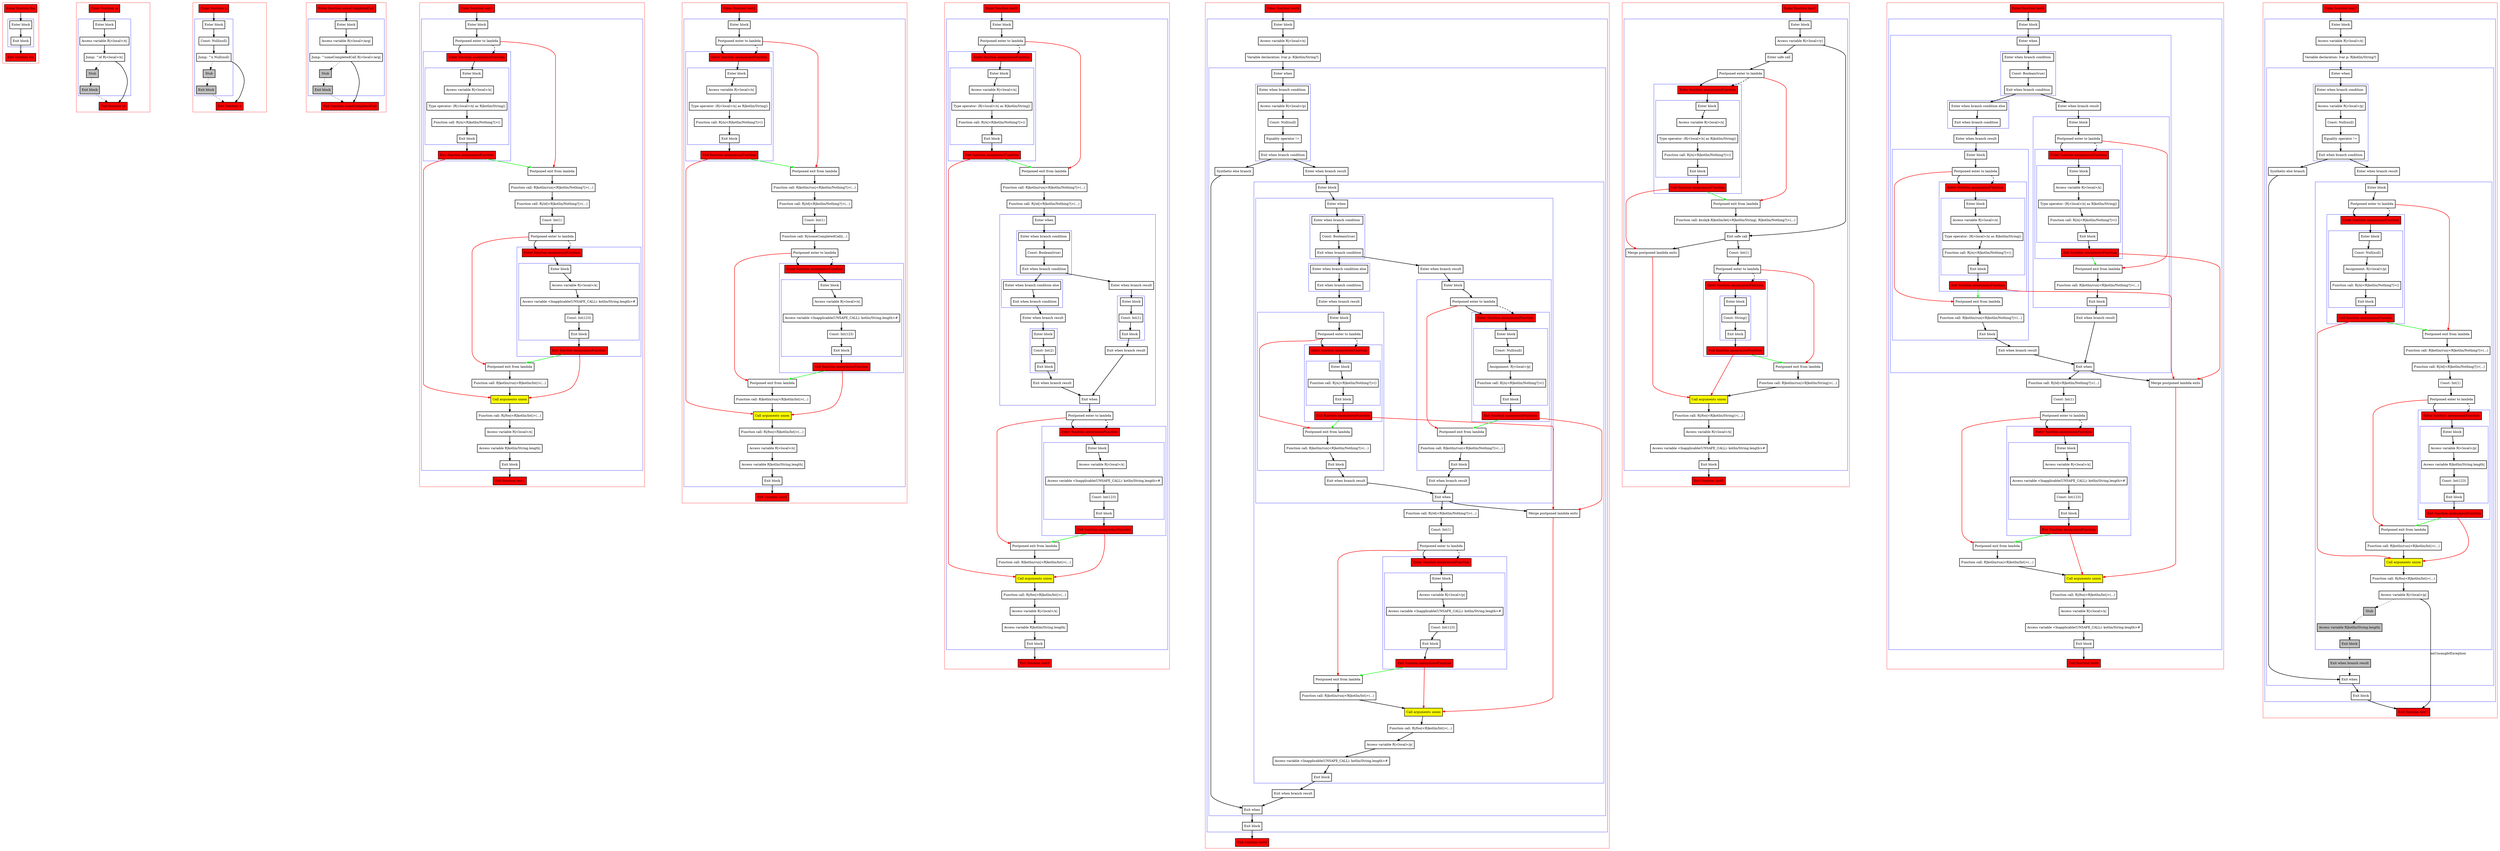 digraph flowFromInplaceLambda2_kt {
    graph [nodesep=3]
    node [shape=box penwidth=2]
    edge [penwidth=2]

    subgraph cluster_0 {
        color=red
        0 [label="Enter function foo" style="filled" fillcolor=red];
        subgraph cluster_1 {
            color=blue
            1 [label="Enter block"];
            2 [label="Exit block"];
        }
        3 [label="Exit function foo" style="filled" fillcolor=red];
    }
    0 -> {1};
    1 -> {2};
    2 -> {3};

    subgraph cluster_2 {
        color=red
        4 [label="Enter function id" style="filled" fillcolor=red];
        subgraph cluster_3 {
            color=blue
            5 [label="Enter block"];
            6 [label="Access variable R|<local>/x|"];
            7 [label="Jump: ^id R|<local>/x|"];
            8 [label="Stub" style="filled" fillcolor=gray];
            9 [label="Exit block" style="filled" fillcolor=gray];
        }
        10 [label="Exit function id" style="filled" fillcolor=red];
    }
    4 -> {5};
    5 -> {6};
    6 -> {7};
    7 -> {10};
    7 -> {8} [style=dotted];
    8 -> {9} [style=dotted];
    9 -> {10} [style=dotted];

    subgraph cluster_4 {
        color=red
        11 [label="Enter function n" style="filled" fillcolor=red];
        subgraph cluster_5 {
            color=blue
            12 [label="Enter block"];
            13 [label="Const: Null(null)"];
            14 [label="Jump: ^n Null(null)"];
            15 [label="Stub" style="filled" fillcolor=gray];
            16 [label="Exit block" style="filled" fillcolor=gray];
        }
        17 [label="Exit function n" style="filled" fillcolor=red];
    }
    11 -> {12};
    12 -> {13};
    13 -> {14};
    14 -> {17};
    14 -> {15} [style=dotted];
    15 -> {16} [style=dotted];
    16 -> {17} [style=dotted];

    subgraph cluster_6 {
        color=red
        18 [label="Enter function someCompletedCall" style="filled" fillcolor=red];
        subgraph cluster_7 {
            color=blue
            19 [label="Enter block"];
            20 [label="Access variable R|<local>/arg|"];
            21 [label="Jump: ^someCompletedCall R|<local>/arg|"];
            22 [label="Stub" style="filled" fillcolor=gray];
            23 [label="Exit block" style="filled" fillcolor=gray];
        }
        24 [label="Exit function someCompletedCall" style="filled" fillcolor=red];
    }
    18 -> {19};
    19 -> {20};
    20 -> {21};
    21 -> {24};
    21 -> {22} [style=dotted];
    22 -> {23} [style=dotted];
    23 -> {24} [style=dotted];

    subgraph cluster_8 {
        color=red
        25 [label="Enter function test1" style="filled" fillcolor=red];
        subgraph cluster_9 {
            color=blue
            26 [label="Enter block"];
            27 [label="Postponed enter to lambda"];
            subgraph cluster_10 {
                color=blue
                41 [label="Enter function anonymousFunction" style="filled" fillcolor=red];
                subgraph cluster_11 {
                    color=blue
                    42 [label="Enter block"];
                    43 [label="Access variable R|<local>/x|"];
                    44 [label="Type operator: (R|<local>/x| as R|kotlin/String|)"];
                    45 [label="Function call: R|/n|<R|kotlin/Nothing?|>()"];
                    46 [label="Exit block"];
                }
                47 [label="Exit function anonymousFunction" style="filled" fillcolor=red];
            }
            28 [label="Postponed exit from lambda"];
            29 [label="Function call: R|kotlin/run|<R|kotlin/Nothing?|>(...)"];
            30 [label="Function call: R|/id|<R|kotlin/Nothing?|>(...)"];
            31 [label="Const: Int(1)"];
            32 [label="Postponed enter to lambda"];
            subgraph cluster_12 {
                color=blue
                48 [label="Enter function anonymousFunction" style="filled" fillcolor=red];
                subgraph cluster_13 {
                    color=blue
                    49 [label="Enter block"];
                    50 [label="Access variable R|<local>/x|"];
                    51 [label="Access variable <Inapplicable(UNSAFE_CALL): kotlin/String.length>#"];
                    52 [label="Const: Int(123)"];
                    53 [label="Exit block"];
                }
                54 [label="Exit function anonymousFunction" style="filled" fillcolor=red];
            }
            33 [label="Postponed exit from lambda"];
            34 [label="Function call: R|kotlin/run|<R|kotlin/Int|>(...)"];
            35 [label="Call arguments union" style="filled" fillcolor=yellow];
            36 [label="Function call: R|/foo|<R|kotlin/Int|>(...)"];
            37 [label="Access variable R|<local>/x|"];
            38 [label="Access variable R|kotlin/String.length|"];
            39 [label="Exit block"];
        }
        40 [label="Exit function test1" style="filled" fillcolor=red];
    }
    25 -> {26};
    26 -> {27};
    27 -> {41};
    27 -> {28} [color=red];
    27 -> {41} [style=dashed];
    28 -> {29};
    29 -> {30};
    30 -> {31};
    31 -> {32};
    32 -> {48};
    32 -> {33} [color=red];
    32 -> {48} [style=dashed];
    33 -> {34};
    34 -> {35};
    35 -> {36};
    36 -> {37};
    37 -> {38};
    38 -> {39};
    39 -> {40};
    41 -> {42};
    42 -> {43};
    43 -> {44};
    44 -> {45};
    45 -> {46};
    46 -> {47};
    47 -> {35} [color=red];
    47 -> {28} [color=green];
    48 -> {49};
    49 -> {50};
    50 -> {51};
    51 -> {52};
    52 -> {53};
    53 -> {54};
    54 -> {35} [color=red];
    54 -> {33} [color=green];

    subgraph cluster_14 {
        color=red
        55 [label="Enter function test2" style="filled" fillcolor=red];
        subgraph cluster_15 {
            color=blue
            56 [label="Enter block"];
            57 [label="Postponed enter to lambda"];
            subgraph cluster_16 {
                color=blue
                72 [label="Enter function anonymousFunction" style="filled" fillcolor=red];
                subgraph cluster_17 {
                    color=blue
                    73 [label="Enter block"];
                    74 [label="Access variable R|<local>/x|"];
                    75 [label="Type operator: (R|<local>/x| as R|kotlin/String|)"];
                    76 [label="Function call: R|/n|<R|kotlin/Nothing?|>()"];
                    77 [label="Exit block"];
                }
                78 [label="Exit function anonymousFunction" style="filled" fillcolor=red];
            }
            58 [label="Postponed exit from lambda"];
            59 [label="Function call: R|kotlin/run|<R|kotlin/Nothing?|>(...)"];
            60 [label="Function call: R|/id|<R|kotlin/Nothing?|>(...)"];
            61 [label="Const: Int(1)"];
            62 [label="Function call: R|/someCompletedCall|(...)"];
            63 [label="Postponed enter to lambda"];
            subgraph cluster_18 {
                color=blue
                79 [label="Enter function anonymousFunction" style="filled" fillcolor=red];
                subgraph cluster_19 {
                    color=blue
                    80 [label="Enter block"];
                    81 [label="Access variable R|<local>/x|"];
                    82 [label="Access variable <Inapplicable(UNSAFE_CALL): kotlin/String.length>#"];
                    83 [label="Const: Int(123)"];
                    84 [label="Exit block"];
                }
                85 [label="Exit function anonymousFunction" style="filled" fillcolor=red];
            }
            64 [label="Postponed exit from lambda"];
            65 [label="Function call: R|kotlin/run|<R|kotlin/Int|>(...)"];
            66 [label="Call arguments union" style="filled" fillcolor=yellow];
            67 [label="Function call: R|/foo|<R|kotlin/Int|>(...)"];
            68 [label="Access variable R|<local>/x|"];
            69 [label="Access variable R|kotlin/String.length|"];
            70 [label="Exit block"];
        }
        71 [label="Exit function test2" style="filled" fillcolor=red];
    }
    55 -> {56};
    56 -> {57};
    57 -> {72};
    57 -> {58} [color=red];
    57 -> {72} [style=dashed];
    58 -> {59};
    59 -> {60};
    60 -> {61};
    61 -> {62};
    62 -> {63};
    63 -> {79};
    63 -> {64} [color=red];
    63 -> {79} [style=dashed];
    64 -> {65};
    65 -> {66};
    66 -> {67};
    67 -> {68};
    68 -> {69};
    69 -> {70};
    70 -> {71};
    72 -> {73};
    73 -> {74};
    74 -> {75};
    75 -> {76};
    76 -> {77};
    77 -> {78};
    78 -> {66} [color=red];
    78 -> {58} [color=green];
    79 -> {80};
    80 -> {81};
    81 -> {82};
    82 -> {83};
    83 -> {84};
    84 -> {85};
    85 -> {66} [color=red];
    85 -> {64} [color=green];

    subgraph cluster_20 {
        color=red
        86 [label="Enter function test3" style="filled" fillcolor=red];
        subgraph cluster_21 {
            color=blue
            87 [label="Enter block"];
            88 [label="Postponed enter to lambda"];
            subgraph cluster_22 {
                color=blue
                118 [label="Enter function anonymousFunction" style="filled" fillcolor=red];
                subgraph cluster_23 {
                    color=blue
                    119 [label="Enter block"];
                    120 [label="Access variable R|<local>/x|"];
                    121 [label="Type operator: (R|<local>/x| as R|kotlin/String|)"];
                    122 [label="Function call: R|/n|<R|kotlin/Nothing?|>()"];
                    123 [label="Exit block"];
                }
                124 [label="Exit function anonymousFunction" style="filled" fillcolor=red];
            }
            89 [label="Postponed exit from lambda"];
            90 [label="Function call: R|kotlin/run|<R|kotlin/Nothing?|>(...)"];
            91 [label="Function call: R|/id|<R|kotlin/Nothing?|>(...)"];
            subgraph cluster_24 {
                color=blue
                92 [label="Enter when"];
                subgraph cluster_25 {
                    color=blue
                    93 [label="Enter when branch condition "];
                    94 [label="Const: Boolean(true)"];
                    95 [label="Exit when branch condition"];
                }
                subgraph cluster_26 {
                    color=blue
                    96 [label="Enter when branch condition else"];
                    97 [label="Exit when branch condition"];
                }
                98 [label="Enter when branch result"];
                subgraph cluster_27 {
                    color=blue
                    99 [label="Enter block"];
                    100 [label="Const: Int(2)"];
                    101 [label="Exit block"];
                }
                102 [label="Exit when branch result"];
                103 [label="Enter when branch result"];
                subgraph cluster_28 {
                    color=blue
                    104 [label="Enter block"];
                    105 [label="Const: Int(1)"];
                    106 [label="Exit block"];
                }
                107 [label="Exit when branch result"];
                108 [label="Exit when"];
            }
            109 [label="Postponed enter to lambda"];
            subgraph cluster_29 {
                color=blue
                125 [label="Enter function anonymousFunction" style="filled" fillcolor=red];
                subgraph cluster_30 {
                    color=blue
                    126 [label="Enter block"];
                    127 [label="Access variable R|<local>/x|"];
                    128 [label="Access variable <Inapplicable(UNSAFE_CALL): kotlin/String.length>#"];
                    129 [label="Const: Int(123)"];
                    130 [label="Exit block"];
                }
                131 [label="Exit function anonymousFunction" style="filled" fillcolor=red];
            }
            110 [label="Postponed exit from lambda"];
            111 [label="Function call: R|kotlin/run|<R|kotlin/Int|>(...)"];
            112 [label="Call arguments union" style="filled" fillcolor=yellow];
            113 [label="Function call: R|/foo|<R|kotlin/Int|>(...)"];
            114 [label="Access variable R|<local>/x|"];
            115 [label="Access variable R|kotlin/String.length|"];
            116 [label="Exit block"];
        }
        117 [label="Exit function test3" style="filled" fillcolor=red];
    }
    86 -> {87};
    87 -> {88};
    88 -> {118};
    88 -> {89} [color=red];
    88 -> {118} [style=dashed];
    89 -> {90};
    90 -> {91};
    91 -> {92};
    92 -> {93};
    93 -> {94};
    94 -> {95};
    95 -> {103 96};
    96 -> {97};
    97 -> {98};
    98 -> {99};
    99 -> {100};
    100 -> {101};
    101 -> {102};
    102 -> {108};
    103 -> {104};
    104 -> {105};
    105 -> {106};
    106 -> {107};
    107 -> {108};
    108 -> {109};
    109 -> {125};
    109 -> {110} [color=red];
    109 -> {125} [style=dashed];
    110 -> {111};
    111 -> {112};
    112 -> {113};
    113 -> {114};
    114 -> {115};
    115 -> {116};
    116 -> {117};
    118 -> {119};
    119 -> {120};
    120 -> {121};
    121 -> {122};
    122 -> {123};
    123 -> {124};
    124 -> {112} [color=red];
    124 -> {89} [color=green];
    125 -> {126};
    126 -> {127};
    127 -> {128};
    128 -> {129};
    129 -> {130};
    130 -> {131};
    131 -> {112} [color=red];
    131 -> {110} [color=green];

    subgraph cluster_31 {
        color=red
        132 [label="Enter function test4" style="filled" fillcolor=red];
        subgraph cluster_32 {
            color=blue
            133 [label="Enter block"];
            134 [label="Access variable R|<local>/x|"];
            135 [label="Variable declaration: lvar p: R|kotlin/String?|"];
            subgraph cluster_33 {
                color=blue
                136 [label="Enter when"];
                subgraph cluster_34 {
                    color=blue
                    137 [label="Enter when branch condition "];
                    138 [label="Access variable R|<local>/p|"];
                    139 [label="Const: Null(null)"];
                    140 [label="Equality operator !="];
                    141 [label="Exit when branch condition"];
                }
                142 [label="Synthetic else branch"];
                143 [label="Enter when branch result"];
                subgraph cluster_35 {
                    color=blue
                    144 [label="Enter block"];
                    subgraph cluster_36 {
                        color=blue
                        145 [label="Enter when"];
                        subgraph cluster_37 {
                            color=blue
                            146 [label="Enter when branch condition "];
                            147 [label="Const: Boolean(true)"];
                            148 [label="Exit when branch condition"];
                        }
                        subgraph cluster_38 {
                            color=blue
                            149 [label="Enter when branch condition else"];
                            150 [label="Exit when branch condition"];
                        }
                        151 [label="Enter when branch result"];
                        subgraph cluster_39 {
                            color=blue
                            152 [label="Enter block"];
                            153 [label="Postponed enter to lambda"];
                            subgraph cluster_40 {
                                color=blue
                                188 [label="Enter function anonymousFunction" style="filled" fillcolor=red];
                                subgraph cluster_41 {
                                    color=blue
                                    189 [label="Enter block"];
                                    190 [label="Function call: R|/n|<R|kotlin/Nothing?|>()"];
                                    191 [label="Exit block"];
                                }
                                192 [label="Exit function anonymousFunction" style="filled" fillcolor=red];
                            }
                            154 [label="Postponed exit from lambda"];
                            155 [label="Function call: R|kotlin/run|<R|kotlin/Nothing?|>(...)"];
                            156 [label="Exit block"];
                        }
                        157 [label="Exit when branch result"];
                        158 [label="Enter when branch result"];
                        subgraph cluster_42 {
                            color=blue
                            159 [label="Enter block"];
                            160 [label="Postponed enter to lambda"];
                            subgraph cluster_43 {
                                color=blue
                                181 [label="Enter function anonymousFunction" style="filled" fillcolor=red];
                                subgraph cluster_44 {
                                    color=blue
                                    182 [label="Enter block"];
                                    183 [label="Const: Null(null)"];
                                    184 [label="Assignment: R|<local>/p|"];
                                    185 [label="Function call: R|/n|<R|kotlin/Nothing?|>()"];
                                    186 [label="Exit block"];
                                }
                                187 [label="Exit function anonymousFunction" style="filled" fillcolor=red];
                            }
                            161 [label="Postponed exit from lambda"];
                            162 [label="Function call: R|kotlin/run|<R|kotlin/Nothing?|>(...)"];
                            163 [label="Exit block"];
                        }
                        164 [label="Exit when branch result"];
                        165 [label="Exit when"];
                    }
                    166 [label="Function call: R|/id|<R|kotlin/Nothing?|>(...)"];
                    167 [label="Const: Int(1)"];
                    168 [label="Postponed enter to lambda"];
                    subgraph cluster_45 {
                        color=blue
                        193 [label="Enter function anonymousFunction" style="filled" fillcolor=red];
                        subgraph cluster_46 {
                            color=blue
                            194 [label="Enter block"];
                            195 [label="Access variable R|<local>/p|"];
                            196 [label="Access variable <Inapplicable(UNSAFE_CALL): kotlin/String.length>#"];
                            197 [label="Const: Int(123)"];
                            198 [label="Exit block"];
                        }
                        199 [label="Exit function anonymousFunction" style="filled" fillcolor=red];
                    }
                    169 [label="Postponed exit from lambda"];
                    170 [label="Function call: R|kotlin/run|<R|kotlin/Int|>(...)"];
                    171 [label="Merge postponed lambda exits"];
                    172 [label="Call arguments union" style="filled" fillcolor=yellow];
                    173 [label="Function call: R|/foo|<R|kotlin/Int|>(...)"];
                    174 [label="Access variable R|<local>/p|"];
                    175 [label="Access variable <Inapplicable(UNSAFE_CALL): kotlin/String.length>#"];
                    176 [label="Exit block"];
                }
                177 [label="Exit when branch result"];
                178 [label="Exit when"];
            }
            179 [label="Exit block"];
        }
        180 [label="Exit function test4" style="filled" fillcolor=red];
    }
    132 -> {133};
    133 -> {134};
    134 -> {135};
    135 -> {136};
    136 -> {137};
    137 -> {138};
    138 -> {139};
    139 -> {140};
    140 -> {141};
    141 -> {143 142};
    142 -> {178};
    143 -> {144};
    144 -> {145};
    145 -> {146};
    146 -> {147};
    147 -> {148};
    148 -> {158 149};
    149 -> {150};
    150 -> {151};
    151 -> {152};
    152 -> {153};
    153 -> {188};
    153 -> {154} [color=red];
    153 -> {188} [style=dashed];
    154 -> {155};
    155 -> {156};
    156 -> {157};
    157 -> {165};
    158 -> {159};
    159 -> {160};
    160 -> {181};
    160 -> {161} [color=red];
    160 -> {181} [style=dashed];
    161 -> {162};
    162 -> {163};
    163 -> {164};
    164 -> {165};
    165 -> {171 166};
    166 -> {167};
    167 -> {168};
    168 -> {193};
    168 -> {169} [color=red];
    168 -> {193} [style=dashed];
    169 -> {170};
    170 -> {172};
    171 -> {172} [color=red];
    172 -> {173};
    173 -> {174};
    174 -> {175};
    175 -> {176};
    176 -> {177};
    177 -> {178};
    178 -> {179};
    179 -> {180};
    181 -> {182};
    182 -> {183};
    183 -> {184};
    184 -> {185};
    185 -> {186};
    186 -> {187};
    187 -> {171} [color=red];
    187 -> {161} [color=green];
    188 -> {189};
    189 -> {190};
    190 -> {191};
    191 -> {192};
    192 -> {171} [color=red];
    192 -> {154} [color=green];
    193 -> {194};
    194 -> {195};
    195 -> {196};
    196 -> {197};
    197 -> {198};
    198 -> {199};
    199 -> {172} [color=red];
    199 -> {169} [color=green];

    subgraph cluster_47 {
        color=red
        200 [label="Enter function test5" style="filled" fillcolor=red];
        subgraph cluster_48 {
            color=blue
            201 [label="Enter block"];
            202 [label="Access variable R|<local>/y|"];
            203 [label="Enter safe call"];
            204 [label="Postponed enter to lambda"];
            subgraph cluster_49 {
                color=blue
                219 [label="Enter function anonymousFunction" style="filled" fillcolor=red];
                subgraph cluster_50 {
                    color=blue
                    220 [label="Enter block"];
                    221 [label="Access variable R|<local>/x|"];
                    222 [label="Type operator: (R|<local>/x| as R|kotlin/String|)"];
                    223 [label="Function call: R|/n|<R|kotlin/Nothing?|>()"];
                    224 [label="Exit block"];
                }
                225 [label="Exit function anonymousFunction" style="filled" fillcolor=red];
            }
            205 [label="Postponed exit from lambda"];
            206 [label="Function call: $subj$.R|kotlin/let|<R|kotlin/String|, R|kotlin/Nothing?|>(...)"];
            207 [label="Exit safe call"];
            208 [label="Const: Int(1)"];
            209 [label="Postponed enter to lambda"];
            subgraph cluster_51 {
                color=blue
                226 [label="Enter function anonymousFunction" style="filled" fillcolor=red];
                subgraph cluster_52 {
                    color=blue
                    227 [label="Enter block"];
                    228 [label="Const: String()"];
                    229 [label="Exit block"];
                }
                230 [label="Exit function anonymousFunction" style="filled" fillcolor=red];
            }
            210 [label="Postponed exit from lambda"];
            211 [label="Function call: R|kotlin/run|<R|kotlin/String|>(...)"];
            212 [label="Merge postponed lambda exits"];
            213 [label="Call arguments union" style="filled" fillcolor=yellow];
            214 [label="Function call: R|/foo|<R|kotlin/String|>(...)"];
            215 [label="Access variable R|<local>/x|"];
            216 [label="Access variable <Inapplicable(UNSAFE_CALL): kotlin/String.length>#"];
            217 [label="Exit block"];
        }
        218 [label="Exit function test5" style="filled" fillcolor=red];
    }
    200 -> {201};
    201 -> {202};
    202 -> {203 207};
    203 -> {204};
    204 -> {219};
    204 -> {205} [color=red];
    204 -> {219} [style=dashed];
    205 -> {206};
    206 -> {207};
    207 -> {212 208};
    208 -> {209};
    209 -> {226};
    209 -> {210} [color=red];
    209 -> {226} [style=dashed];
    210 -> {211};
    211 -> {213};
    212 -> {213} [color=red];
    213 -> {214};
    214 -> {215};
    215 -> {216};
    216 -> {217};
    217 -> {218};
    219 -> {220};
    220 -> {221};
    221 -> {222};
    222 -> {223};
    223 -> {224};
    224 -> {225};
    225 -> {212} [color=red];
    225 -> {205} [color=green];
    226 -> {227};
    227 -> {228};
    228 -> {229};
    229 -> {230};
    230 -> {213} [color=red];
    230 -> {210} [color=green];

    subgraph cluster_53 {
        color=red
        231 [label="Enter function test6" style="filled" fillcolor=red];
        subgraph cluster_54 {
            color=blue
            232 [label="Enter block"];
            subgraph cluster_55 {
                color=blue
                233 [label="Enter when"];
                subgraph cluster_56 {
                    color=blue
                    234 [label="Enter when branch condition "];
                    235 [label="Const: Boolean(true)"];
                    236 [label="Exit when branch condition"];
                }
                subgraph cluster_57 {
                    color=blue
                    237 [label="Enter when branch condition else"];
                    238 [label="Exit when branch condition"];
                }
                239 [label="Enter when branch result"];
                subgraph cluster_58 {
                    color=blue
                    240 [label="Enter block"];
                    241 [label="Postponed enter to lambda"];
                    subgraph cluster_59 {
                        color=blue
                        273 [label="Enter function anonymousFunction" style="filled" fillcolor=red];
                        subgraph cluster_60 {
                            color=blue
                            274 [label="Enter block"];
                            275 [label="Access variable R|<local>/x|"];
                            276 [label="Type operator: (R|<local>/x| as R|kotlin/String|)"];
                            277 [label="Function call: R|/n|<R|kotlin/Nothing?|>()"];
                            278 [label="Exit block"];
                        }
                        279 [label="Exit function anonymousFunction" style="filled" fillcolor=red];
                    }
                    242 [label="Postponed exit from lambda"];
                    243 [label="Function call: R|kotlin/run|<R|kotlin/Nothing?|>(...)"];
                    244 [label="Exit block"];
                }
                245 [label="Exit when branch result"];
                246 [label="Enter when branch result"];
                subgraph cluster_61 {
                    color=blue
                    247 [label="Enter block"];
                    248 [label="Postponed enter to lambda"];
                    subgraph cluster_62 {
                        color=blue
                        266 [label="Enter function anonymousFunction" style="filled" fillcolor=red];
                        subgraph cluster_63 {
                            color=blue
                            267 [label="Enter block"];
                            268 [label="Access variable R|<local>/x|"];
                            269 [label="Type operator: (R|<local>/x| as R|kotlin/String|)"];
                            270 [label="Function call: R|/n|<R|kotlin/Nothing?|>()"];
                            271 [label="Exit block"];
                        }
                        272 [label="Exit function anonymousFunction" style="filled" fillcolor=red];
                    }
                    249 [label="Postponed exit from lambda"];
                    250 [label="Function call: R|kotlin/run|<R|kotlin/Nothing?|>(...)"];
                    251 [label="Exit block"];
                }
                252 [label="Exit when branch result"];
                253 [label="Exit when"];
            }
            254 [label="Function call: R|/id|<R|kotlin/Nothing?|>(...)"];
            255 [label="Const: Int(1)"];
            256 [label="Postponed enter to lambda"];
            subgraph cluster_64 {
                color=blue
                280 [label="Enter function anonymousFunction" style="filled" fillcolor=red];
                subgraph cluster_65 {
                    color=blue
                    281 [label="Enter block"];
                    282 [label="Access variable R|<local>/x|"];
                    283 [label="Access variable <Inapplicable(UNSAFE_CALL): kotlin/String.length>#"];
                    284 [label="Const: Int(123)"];
                    285 [label="Exit block"];
                }
                286 [label="Exit function anonymousFunction" style="filled" fillcolor=red];
            }
            257 [label="Postponed exit from lambda"];
            258 [label="Function call: R|kotlin/run|<R|kotlin/Int|>(...)"];
            259 [label="Merge postponed lambda exits"];
            260 [label="Call arguments union" style="filled" fillcolor=yellow];
            261 [label="Function call: R|/foo|<R|kotlin/Int|>(...)"];
            262 [label="Access variable R|<local>/x|"];
            263 [label="Access variable <Inapplicable(UNSAFE_CALL): kotlin/String.length>#"];
            264 [label="Exit block"];
        }
        265 [label="Exit function test6" style="filled" fillcolor=red];
    }
    231 -> {232};
    232 -> {233};
    233 -> {234};
    234 -> {235};
    235 -> {236};
    236 -> {246 237};
    237 -> {238};
    238 -> {239};
    239 -> {240};
    240 -> {241};
    241 -> {273};
    241 -> {242} [color=red];
    241 -> {273} [style=dashed];
    242 -> {243};
    243 -> {244};
    244 -> {245};
    245 -> {253};
    246 -> {247};
    247 -> {248};
    248 -> {266};
    248 -> {249} [color=red];
    248 -> {266} [style=dashed];
    249 -> {250};
    250 -> {251};
    251 -> {252};
    252 -> {253};
    253 -> {259 254};
    254 -> {255};
    255 -> {256};
    256 -> {280};
    256 -> {257} [color=red];
    256 -> {280} [style=dashed];
    257 -> {258};
    258 -> {260};
    259 -> {260} [color=red];
    260 -> {261};
    261 -> {262};
    262 -> {263};
    263 -> {264};
    264 -> {265};
    266 -> {267};
    267 -> {268};
    268 -> {269};
    269 -> {270};
    270 -> {271};
    271 -> {272};
    272 -> {259} [color=red];
    272 -> {249} [color=green];
    273 -> {274};
    274 -> {275};
    275 -> {276};
    276 -> {277};
    277 -> {278};
    278 -> {279};
    279 -> {259} [color=red];
    279 -> {242} [color=green];
    280 -> {281};
    281 -> {282};
    282 -> {283};
    283 -> {284};
    284 -> {285};
    285 -> {286};
    286 -> {260} [color=red];
    286 -> {257} [color=green];

    subgraph cluster_66 {
        color=red
        287 [label="Enter function test7" style="filled" fillcolor=red];
        subgraph cluster_67 {
            color=blue
            288 [label="Enter block"];
            289 [label="Access variable R|<local>/x|"];
            290 [label="Variable declaration: lvar p: R|kotlin/String?|"];
            subgraph cluster_68 {
                color=blue
                291 [label="Enter when"];
                subgraph cluster_69 {
                    color=blue
                    292 [label="Enter when branch condition "];
                    293 [label="Access variable R|<local>/p|"];
                    294 [label="Const: Null(null)"];
                    295 [label="Equality operator !="];
                    296 [label="Exit when branch condition"];
                }
                297 [label="Synthetic else branch"];
                298 [label="Enter when branch result"];
                subgraph cluster_70 {
                    color=blue
                    299 [label="Enter block"];
                    300 [label="Postponed enter to lambda"];
                    subgraph cluster_71 {
                        color=blue
                        318 [label="Enter function anonymousFunction" style="filled" fillcolor=red];
                        subgraph cluster_72 {
                            color=blue
                            319 [label="Enter block"];
                            320 [label="Const: Null(null)"];
                            321 [label="Assignment: R|<local>/p|"];
                            322 [label="Function call: R|/n|<R|kotlin/Nothing?|>()"];
                            323 [label="Exit block"];
                        }
                        324 [label="Exit function anonymousFunction" style="filled" fillcolor=red];
                    }
                    301 [label="Postponed exit from lambda"];
                    302 [label="Function call: R|kotlin/run|<R|kotlin/Nothing?|>(...)"];
                    303 [label="Function call: R|/id|<R|kotlin/Nothing?|>(...)"];
                    304 [label="Const: Int(1)"];
                    305 [label="Postponed enter to lambda"];
                    subgraph cluster_73 {
                        color=blue
                        325 [label="Enter function anonymousFunction" style="filled" fillcolor=red];
                        subgraph cluster_74 {
                            color=blue
                            326 [label="Enter block"];
                            327 [label="Access variable R|<local>/p|"];
                            328 [label="Access variable R|kotlin/String.length|"];
                            329 [label="Const: Int(123)"];
                            330 [label="Exit block"];
                        }
                        331 [label="Exit function anonymousFunction" style="filled" fillcolor=red];
                    }
                    306 [label="Postponed exit from lambda"];
                    307 [label="Function call: R|kotlin/run|<R|kotlin/Int|>(...)"];
                    308 [label="Call arguments union" style="filled" fillcolor=yellow];
                    309 [label="Function call: R|/foo|<R|kotlin/Int|>(...)"];
                    310 [label="Access variable R|<local>/p|"];
                    311 [label="Stub" style="filled" fillcolor=gray];
                    312 [label="Access variable R|kotlin/String.length|" style="filled" fillcolor=gray];
                    313 [label="Exit block" style="filled" fillcolor=gray];
                }
                314 [label="Exit when branch result" style="filled" fillcolor=gray];
                315 [label="Exit when"];
            }
            316 [label="Exit block"];
        }
        317 [label="Exit function test7" style="filled" fillcolor=red];
    }
    287 -> {288};
    288 -> {289};
    289 -> {290};
    290 -> {291};
    291 -> {292};
    292 -> {293};
    293 -> {294};
    294 -> {295};
    295 -> {296};
    296 -> {298 297};
    297 -> {315};
    298 -> {299};
    299 -> {300};
    300 -> {318};
    300 -> {301} [color=red];
    300 -> {318} [style=dashed];
    301 -> {302};
    302 -> {303};
    303 -> {304};
    304 -> {305};
    305 -> {325};
    305 -> {306} [color=red];
    305 -> {325} [style=dashed];
    306 -> {307};
    307 -> {308};
    308 -> {309};
    309 -> {310};
    310 -> {317}    [label=onUncaughtException];
    310 -> {311} [style=dotted];
    311 -> {312} [style=dotted];
    312 -> {313} [style=dotted];
    313 -> {314} [style=dotted];
    314 -> {315} [style=dotted];
    315 -> {316};
    316 -> {317};
    318 -> {319};
    319 -> {320};
    320 -> {321};
    321 -> {322};
    322 -> {323};
    323 -> {324};
    324 -> {308} [color=red];
    324 -> {301} [color=green];
    325 -> {326};
    326 -> {327};
    327 -> {328};
    328 -> {329};
    329 -> {330};
    330 -> {331};
    331 -> {308} [color=red];
    331 -> {306} [color=green];

}
